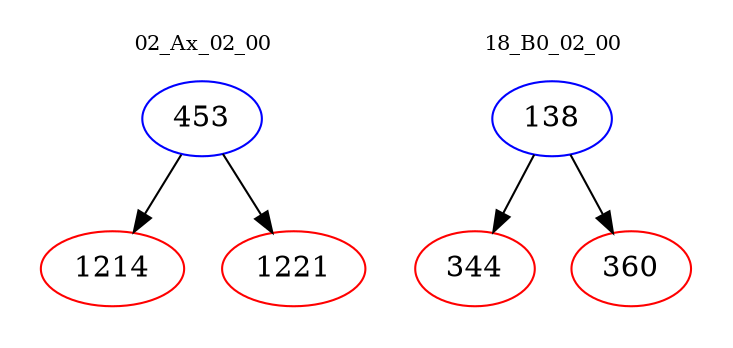 digraph{
subgraph cluster_0 {
color = white
label = "02_Ax_02_00";
fontsize=10;
T0_453 [label="453", color="blue"]
T0_453 -> T0_1214 [color="black"]
T0_1214 [label="1214", color="red"]
T0_453 -> T0_1221 [color="black"]
T0_1221 [label="1221", color="red"]
}
subgraph cluster_1 {
color = white
label = "18_B0_02_00";
fontsize=10;
T1_138 [label="138", color="blue"]
T1_138 -> T1_344 [color="black"]
T1_344 [label="344", color="red"]
T1_138 -> T1_360 [color="black"]
T1_360 [label="360", color="red"]
}
}
